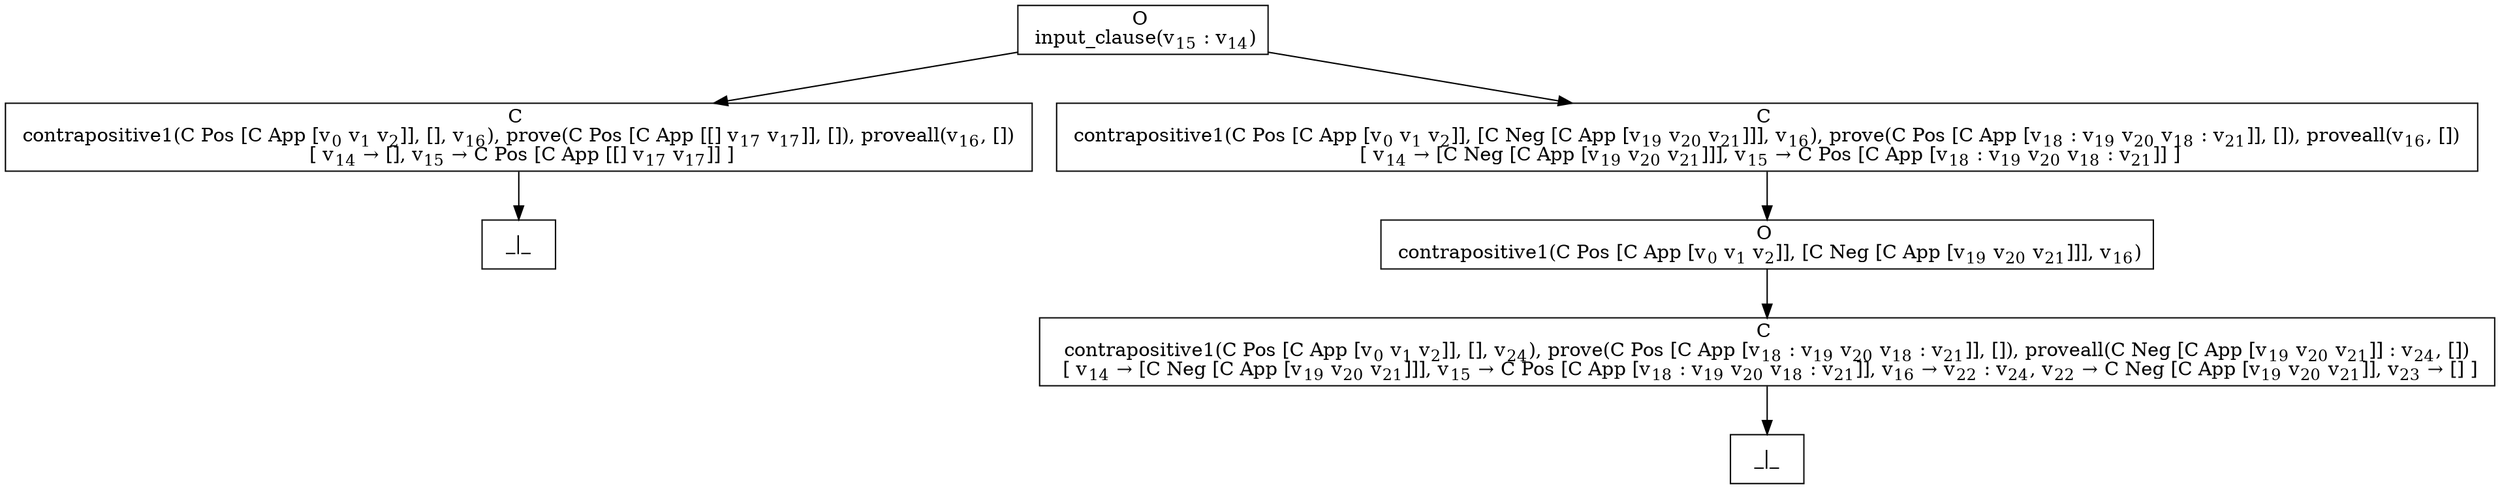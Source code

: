 digraph {
    graph [rankdir=TB
          ,bgcolor=transparent];
    node [shape=box
         ,fillcolor=white
         ,style=filled];
    0 [label=<O <BR/> input_clause(v<SUB>15</SUB> : v<SUB>14</SUB>)>];
    1 [label=<C <BR/> contrapositive1(C Pos [C App [v<SUB>0</SUB> v<SUB>1</SUB> v<SUB>2</SUB>]], [], v<SUB>16</SUB>), prove(C Pos [C App [[] v<SUB>17</SUB> v<SUB>17</SUB>]], []), proveall(v<SUB>16</SUB>, []) <BR/>  [ v<SUB>14</SUB> &rarr; [], v<SUB>15</SUB> &rarr; C Pos [C App [[] v<SUB>17</SUB> v<SUB>17</SUB>]] ] >];
    2 [label=<C <BR/> contrapositive1(C Pos [C App [v<SUB>0</SUB> v<SUB>1</SUB> v<SUB>2</SUB>]], [C Neg [C App [v<SUB>19</SUB> v<SUB>20</SUB> v<SUB>21</SUB>]]], v<SUB>16</SUB>), prove(C Pos [C App [v<SUB>18</SUB> : v<SUB>19</SUB> v<SUB>20</SUB> v<SUB>18</SUB> : v<SUB>21</SUB>]], []), proveall(v<SUB>16</SUB>, []) <BR/>  [ v<SUB>14</SUB> &rarr; [C Neg [C App [v<SUB>19</SUB> v<SUB>20</SUB> v<SUB>21</SUB>]]], v<SUB>15</SUB> &rarr; C Pos [C App [v<SUB>18</SUB> : v<SUB>19</SUB> v<SUB>20</SUB> v<SUB>18</SUB> : v<SUB>21</SUB>]] ] >];
    3 [label=<_|_>];
    4 [label=<O <BR/> contrapositive1(C Pos [C App [v<SUB>0</SUB> v<SUB>1</SUB> v<SUB>2</SUB>]], [C Neg [C App [v<SUB>19</SUB> v<SUB>20</SUB> v<SUB>21</SUB>]]], v<SUB>16</SUB>)>];
    5 [label=<C <BR/> contrapositive1(C Pos [C App [v<SUB>0</SUB> v<SUB>1</SUB> v<SUB>2</SUB>]], [], v<SUB>24</SUB>), prove(C Pos [C App [v<SUB>18</SUB> : v<SUB>19</SUB> v<SUB>20</SUB> v<SUB>18</SUB> : v<SUB>21</SUB>]], []), proveall(C Neg [C App [v<SUB>19</SUB> v<SUB>20</SUB> v<SUB>21</SUB>]] : v<SUB>24</SUB>, []) <BR/>  [ v<SUB>14</SUB> &rarr; [C Neg [C App [v<SUB>19</SUB> v<SUB>20</SUB> v<SUB>21</SUB>]]], v<SUB>15</SUB> &rarr; C Pos [C App [v<SUB>18</SUB> : v<SUB>19</SUB> v<SUB>20</SUB> v<SUB>18</SUB> : v<SUB>21</SUB>]], v<SUB>16</SUB> &rarr; v<SUB>22</SUB> : v<SUB>24</SUB>, v<SUB>22</SUB> &rarr; C Neg [C App [v<SUB>19</SUB> v<SUB>20</SUB> v<SUB>21</SUB>]], v<SUB>23</SUB> &rarr; [] ] >];
    6 [label=<_|_>];
    0 -> 1 [label=""];
    0 -> 2 [label=""];
    1 -> 3 [label=""];
    2 -> 4 [label=""];
    4 -> 5 [label=""];
    5 -> 6 [label=""];
}